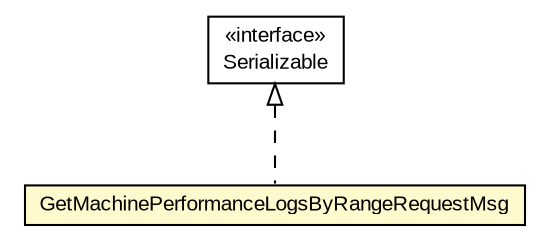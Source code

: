 #!/usr/local/bin/dot
#
# Class diagram 
# Generated by UMLGraph version R5_6-24-gf6e263 (http://www.umlgraph.org/)
#

digraph G {
	edge [fontname="arial",fontsize=10,labelfontname="arial",labelfontsize=10];
	node [fontname="arial",fontsize=10,shape=plaintext];
	nodesep=0.25;
	ranksep=0.5;
	// org.miloss.fgsms.services.interfaces.dataaccessservice.GetMachinePerformanceLogsByRangeRequestMsg
	c161137 [label=<<table title="org.miloss.fgsms.services.interfaces.dataaccessservice.GetMachinePerformanceLogsByRangeRequestMsg" border="0" cellborder="1" cellspacing="0" cellpadding="2" port="p" bgcolor="lemonChiffon" href="./GetMachinePerformanceLogsByRangeRequestMsg.html">
		<tr><td><table border="0" cellspacing="0" cellpadding="1">
<tr><td align="center" balign="center"> GetMachinePerformanceLogsByRangeRequestMsg </td></tr>
		</table></td></tr>
		</table>>, URL="./GetMachinePerformanceLogsByRangeRequestMsg.html", fontname="arial", fontcolor="black", fontsize=10.0];
	//org.miloss.fgsms.services.interfaces.dataaccessservice.GetMachinePerformanceLogsByRangeRequestMsg implements java.io.Serializable
	c161618:p -> c161137:p [dir=back,arrowtail=empty,style=dashed];
	// java.io.Serializable
	c161618 [label=<<table title="java.io.Serializable" border="0" cellborder="1" cellspacing="0" cellpadding="2" port="p" href="http://java.sun.com/j2se/1.4.2/docs/api/java/io/Serializable.html">
		<tr><td><table border="0" cellspacing="0" cellpadding="1">
<tr><td align="center" balign="center"> &#171;interface&#187; </td></tr>
<tr><td align="center" balign="center"> Serializable </td></tr>
		</table></td></tr>
		</table>>, URL="http://java.sun.com/j2se/1.4.2/docs/api/java/io/Serializable.html", fontname="arial", fontcolor="black", fontsize=10.0];
}


